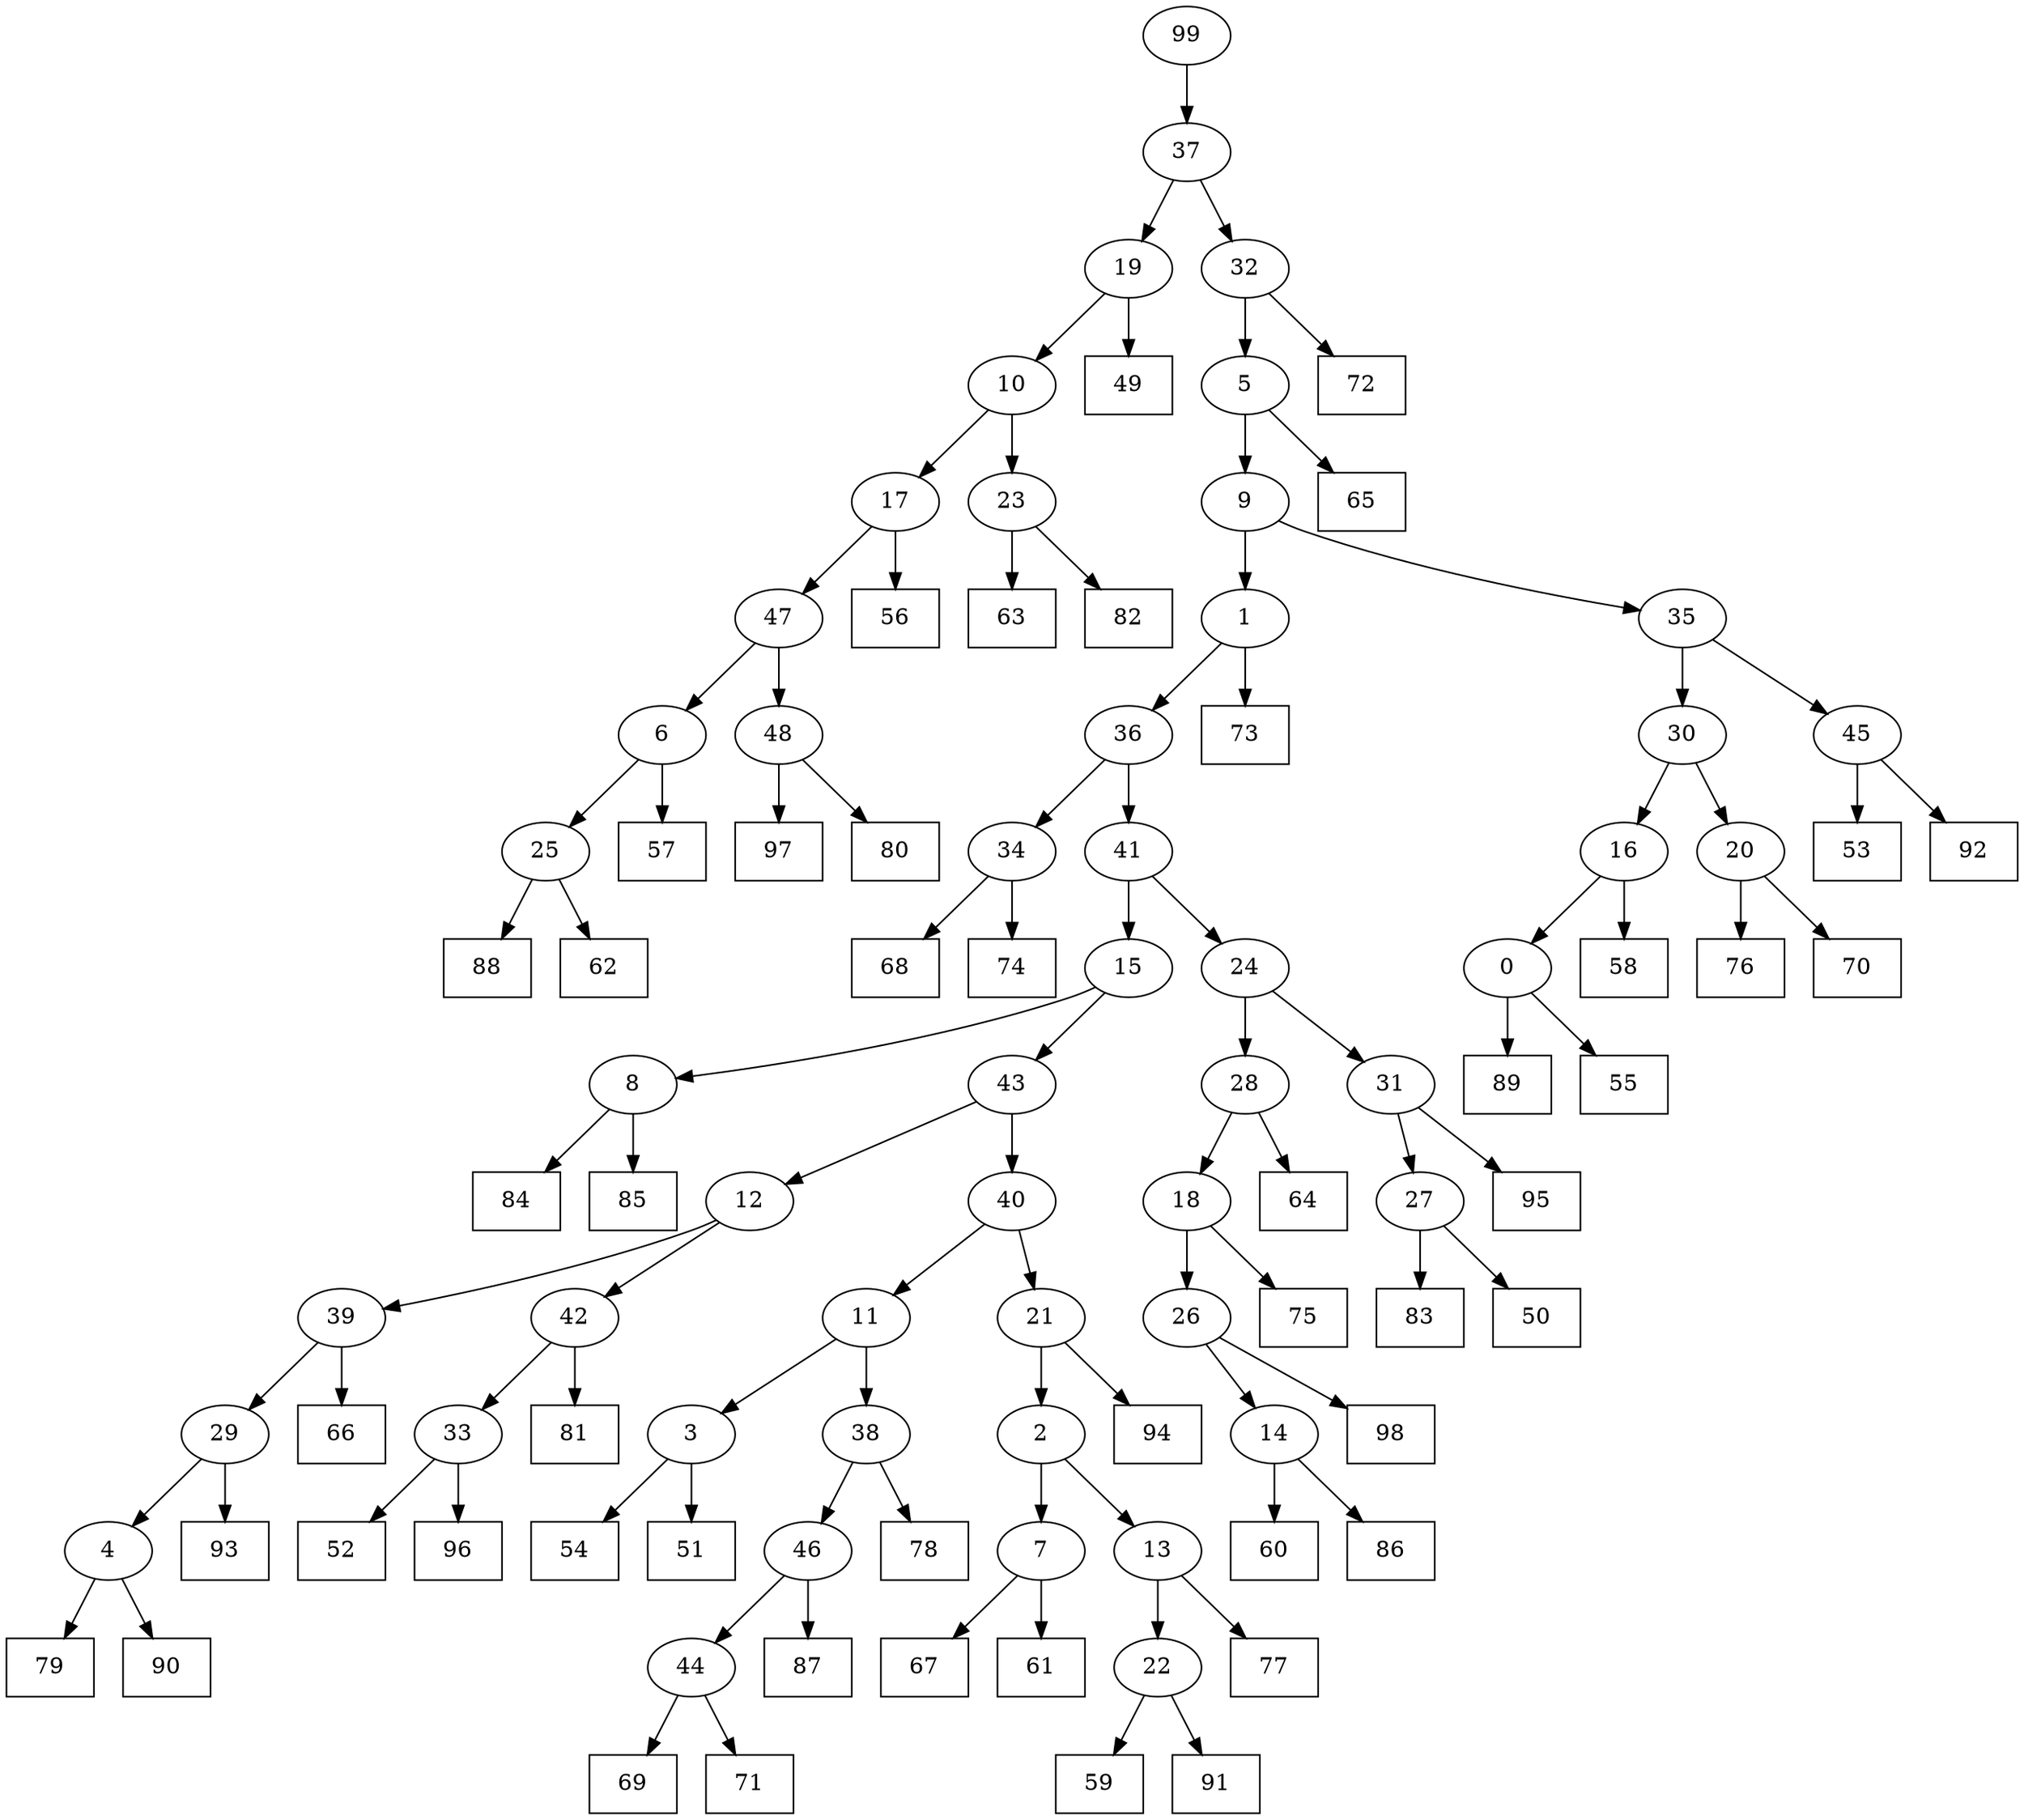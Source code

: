 digraph G {
0[label="0"];
1[label="1"];
2[label="2"];
3[label="3"];
4[label="4"];
5[label="5"];
6[label="6"];
7[label="7"];
8[label="8"];
9[label="9"];
10[label="10"];
11[label="11"];
12[label="12"];
13[label="13"];
14[label="14"];
15[label="15"];
16[label="16"];
17[label="17"];
18[label="18"];
19[label="19"];
20[label="20"];
21[label="21"];
22[label="22"];
23[label="23"];
24[label="24"];
25[label="25"];
26[label="26"];
27[label="27"];
28[label="28"];
29[label="29"];
30[label="30"];
31[label="31"];
32[label="32"];
33[label="33"];
34[label="34"];
35[label="35"];
36[label="36"];
37[label="37"];
38[label="38"];
39[label="39"];
40[label="40"];
41[label="41"];
42[label="42"];
43[label="43"];
44[label="44"];
45[label="45"];
46[label="46"];
47[label="47"];
48[label="48"];
49[shape=box,label="54"];
50[shape=box,label="78"];
51[shape=box,label="67"];
52[shape=box,label="53"];
53[shape=box,label="89"];
54[shape=box,label="65"];
55[shape=box,label="81"];
56[shape=box,label="52"];
57[shape=box,label="79"];
58[shape=box,label="64"];
59[shape=box,label="88"];
60[shape=box,label="75"];
61[shape=box,label="61"];
62[shape=box,label="51"];
63[shape=box,label="83"];
64[shape=box,label="73"];
65[shape=box,label="76"];
66[shape=box,label="50"];
67[shape=box,label="96"];
68[shape=box,label="63"];
69[shape=box,label="58"];
70[shape=box,label="68"];
71[shape=box,label="87"];
72[shape=box,label="74"];
73[shape=box,label="59"];
74[shape=box,label="94"];
75[shape=box,label="92"];
76[shape=box,label="77"];
77[shape=box,label="82"];
78[shape=box,label="90"];
79[shape=box,label="97"];
80[shape=box,label="84"];
81[shape=box,label="95"];
82[shape=box,label="60"];
83[shape=box,label="86"];
84[shape=box,label="72"];
85[shape=box,label="66"];
86[shape=box,label="85"];
87[shape=box,label="98"];
88[shape=box,label="55"];
89[shape=box,label="93"];
90[shape=box,label="91"];
91[shape=box,label="69"];
92[shape=box,label="70"];
93[shape=box,label="56"];
94[shape=box,label="57"];
95[shape=box,label="71"];
96[shape=box,label="49"];
97[shape=box,label="62"];
98[shape=box,label="80"];
99[label="99"];
4->57 ;
34->70 ;
1->64 ;
18->60 ;
42->55 ;
20->65 ;
20->92 ;
22->90 ;
21->2 ;
16->69 ;
8->86 ;
5->54 ;
46->71 ;
15->8 ;
33->67 ;
27->66 ;
12->42 ;
23->68 ;
3->62 ;
15->43 ;
35->30 ;
30->16 ;
6->94 ;
48->98 ;
99->37 ;
37->19 ;
7->51 ;
3->49 ;
44->91 ;
9->35 ;
19->96 ;
43->12 ;
17->93 ;
8->80 ;
27->63 ;
30->20 ;
42->33 ;
33->56 ;
43->40 ;
40->21 ;
14->82 ;
35->45 ;
45->52 ;
23->77 ;
37->32 ;
32->84 ;
10->17 ;
9->1 ;
24->31 ;
31->27 ;
28->18 ;
39->85 ;
13->76 ;
41->15 ;
31->81 ;
0->88 ;
29->4 ;
4->78 ;
28->58 ;
44->95 ;
26->87 ;
25->59 ;
19->10 ;
10->23 ;
34->72 ;
36->41 ;
41->24 ;
38->46 ;
46->44 ;
2->7 ;
48->79 ;
12->39 ;
39->29 ;
29->89 ;
17->47 ;
47->48 ;
1->36 ;
36->34 ;
2->13 ;
32->5 ;
5->9 ;
45->75 ;
13->22 ;
22->73 ;
21->74 ;
47->6 ;
6->25 ;
25->97 ;
18->26 ;
26->14 ;
24->28 ;
40->11 ;
11->3 ;
14->83 ;
16->0 ;
0->53 ;
7->61 ;
11->38 ;
38->50 ;
}
